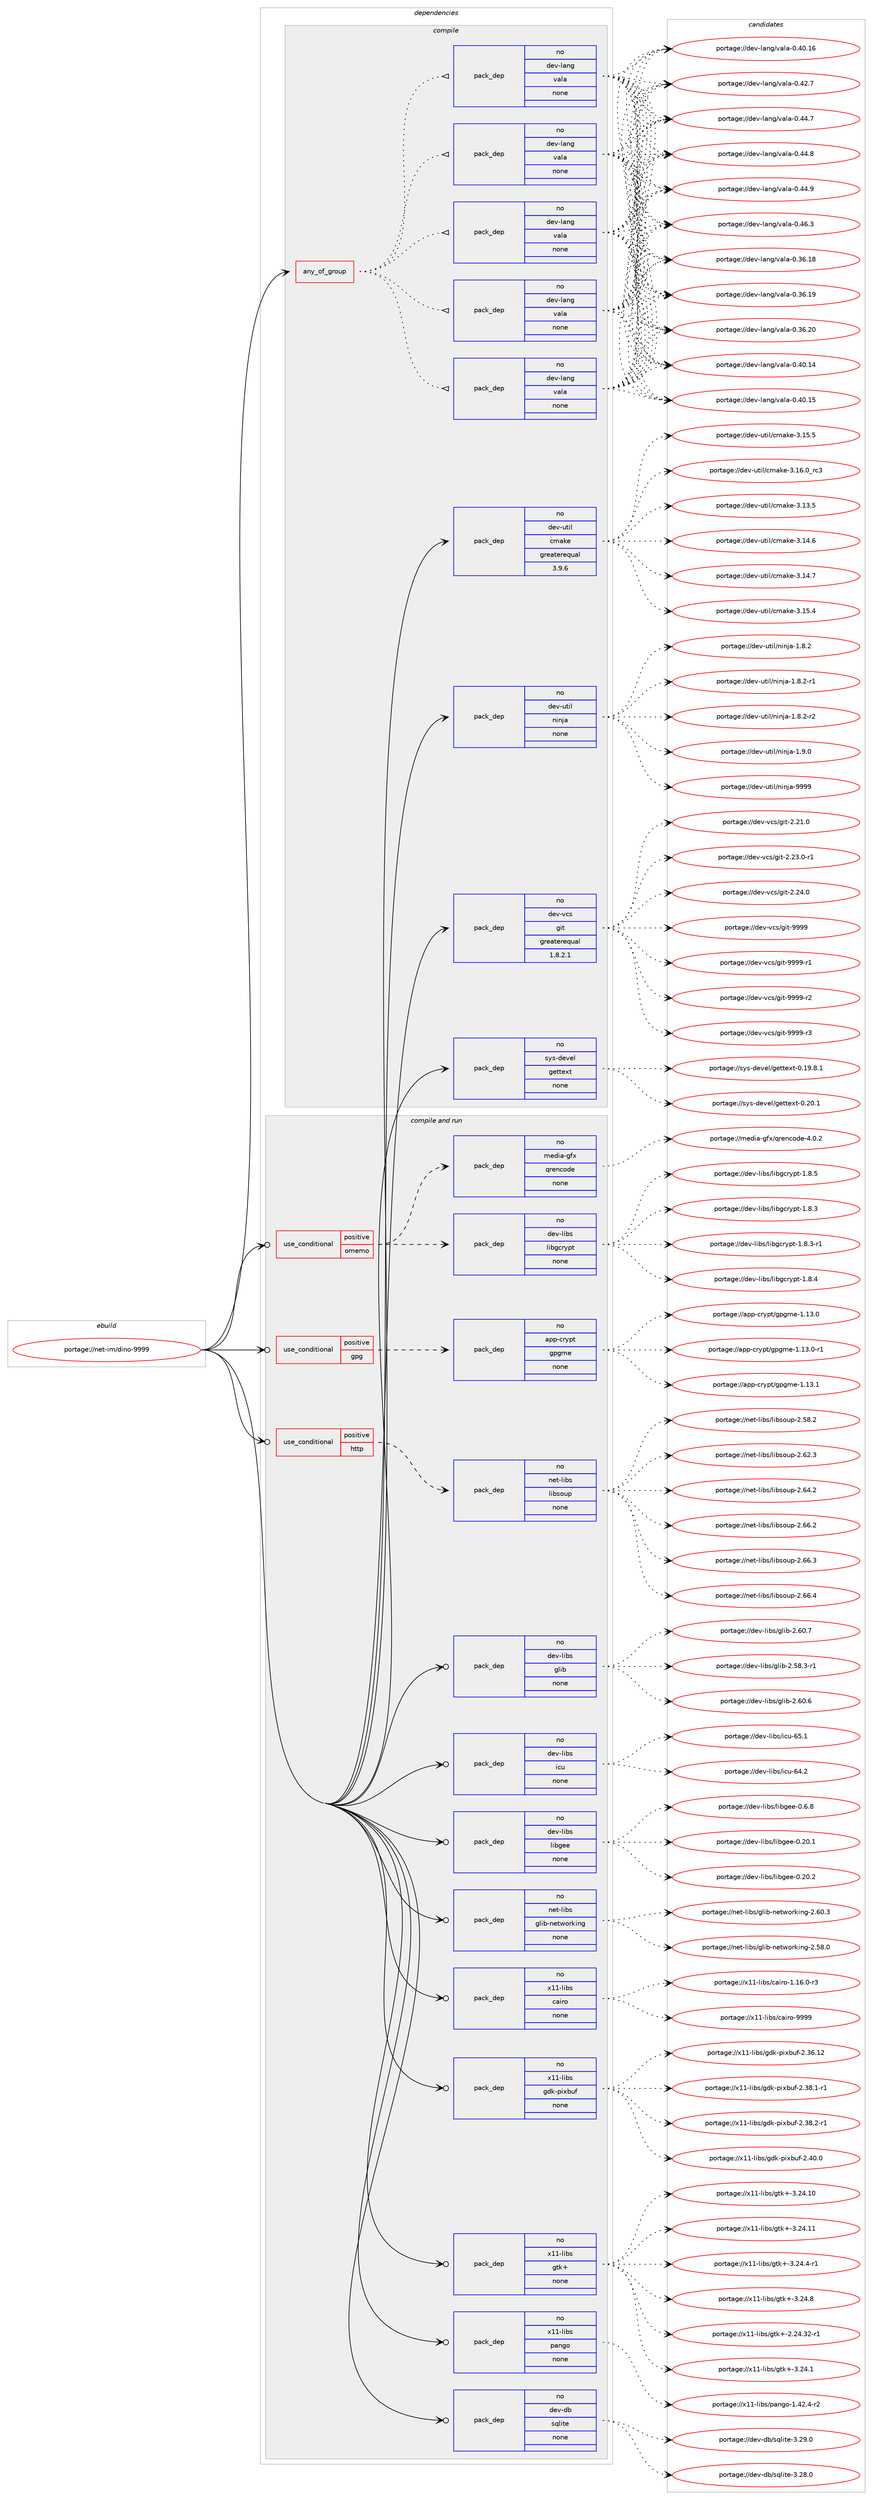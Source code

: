 digraph prolog {

# *************
# Graph options
# *************

newrank=true;
concentrate=true;
compound=true;
graph [rankdir=LR,fontname=Helvetica,fontsize=10,ranksep=1.5];#, ranksep=2.5, nodesep=0.2];
edge  [arrowhead=vee];
node  [fontname=Helvetica,fontsize=10];

# **********
# The ebuild
# **********

subgraph cluster_leftcol {
color=gray;
rank=same;
label=<<i>ebuild</i>>;
id [label="portage://net-im/dino-9999", color=red, width=4, href="../net-im/dino-9999.svg"];
}

# ****************
# The dependencies
# ****************

subgraph cluster_midcol {
color=gray;
label=<<i>dependencies</i>>;
subgraph cluster_compile {
fillcolor="#eeeeee";
style=filled;
label=<<i>compile</i>>;
subgraph any5727 {
dependency354789 [label=<<TABLE BORDER="0" CELLBORDER="1" CELLSPACING="0" CELLPADDING="4"><TR><TD CELLPADDING="10">any_of_group</TD></TR></TABLE>>, shape=none, color=red];subgraph pack260203 {
dependency354790 [label=<<TABLE BORDER="0" CELLBORDER="1" CELLSPACING="0" CELLPADDING="4" WIDTH="220"><TR><TD ROWSPAN="6" CELLPADDING="30">pack_dep</TD></TR><TR><TD WIDTH="110">no</TD></TR><TR><TD>dev-lang</TD></TR><TR><TD>vala</TD></TR><TR><TD>none</TD></TR><TR><TD></TD></TR></TABLE>>, shape=none, color=blue];
}
dependency354789:e -> dependency354790:w [weight=20,style="dotted",arrowhead="oinv"];
subgraph pack260204 {
dependency354791 [label=<<TABLE BORDER="0" CELLBORDER="1" CELLSPACING="0" CELLPADDING="4" WIDTH="220"><TR><TD ROWSPAN="6" CELLPADDING="30">pack_dep</TD></TR><TR><TD WIDTH="110">no</TD></TR><TR><TD>dev-lang</TD></TR><TR><TD>vala</TD></TR><TR><TD>none</TD></TR><TR><TD></TD></TR></TABLE>>, shape=none, color=blue];
}
dependency354789:e -> dependency354791:w [weight=20,style="dotted",arrowhead="oinv"];
subgraph pack260205 {
dependency354792 [label=<<TABLE BORDER="0" CELLBORDER="1" CELLSPACING="0" CELLPADDING="4" WIDTH="220"><TR><TD ROWSPAN="6" CELLPADDING="30">pack_dep</TD></TR><TR><TD WIDTH="110">no</TD></TR><TR><TD>dev-lang</TD></TR><TR><TD>vala</TD></TR><TR><TD>none</TD></TR><TR><TD></TD></TR></TABLE>>, shape=none, color=blue];
}
dependency354789:e -> dependency354792:w [weight=20,style="dotted",arrowhead="oinv"];
subgraph pack260206 {
dependency354793 [label=<<TABLE BORDER="0" CELLBORDER="1" CELLSPACING="0" CELLPADDING="4" WIDTH="220"><TR><TD ROWSPAN="6" CELLPADDING="30">pack_dep</TD></TR><TR><TD WIDTH="110">no</TD></TR><TR><TD>dev-lang</TD></TR><TR><TD>vala</TD></TR><TR><TD>none</TD></TR><TR><TD></TD></TR></TABLE>>, shape=none, color=blue];
}
dependency354789:e -> dependency354793:w [weight=20,style="dotted",arrowhead="oinv"];
subgraph pack260207 {
dependency354794 [label=<<TABLE BORDER="0" CELLBORDER="1" CELLSPACING="0" CELLPADDING="4" WIDTH="220"><TR><TD ROWSPAN="6" CELLPADDING="30">pack_dep</TD></TR><TR><TD WIDTH="110">no</TD></TR><TR><TD>dev-lang</TD></TR><TR><TD>vala</TD></TR><TR><TD>none</TD></TR><TR><TD></TD></TR></TABLE>>, shape=none, color=blue];
}
dependency354789:e -> dependency354794:w [weight=20,style="dotted",arrowhead="oinv"];
}
id:e -> dependency354789:w [weight=20,style="solid",arrowhead="vee"];
subgraph pack260208 {
dependency354795 [label=<<TABLE BORDER="0" CELLBORDER="1" CELLSPACING="0" CELLPADDING="4" WIDTH="220"><TR><TD ROWSPAN="6" CELLPADDING="30">pack_dep</TD></TR><TR><TD WIDTH="110">no</TD></TR><TR><TD>dev-util</TD></TR><TR><TD>cmake</TD></TR><TR><TD>greaterequal</TD></TR><TR><TD>3.9.6</TD></TR></TABLE>>, shape=none, color=blue];
}
id:e -> dependency354795:w [weight=20,style="solid",arrowhead="vee"];
subgraph pack260209 {
dependency354796 [label=<<TABLE BORDER="0" CELLBORDER="1" CELLSPACING="0" CELLPADDING="4" WIDTH="220"><TR><TD ROWSPAN="6" CELLPADDING="30">pack_dep</TD></TR><TR><TD WIDTH="110">no</TD></TR><TR><TD>dev-util</TD></TR><TR><TD>ninja</TD></TR><TR><TD>none</TD></TR><TR><TD></TD></TR></TABLE>>, shape=none, color=blue];
}
id:e -> dependency354796:w [weight=20,style="solid",arrowhead="vee"];
subgraph pack260210 {
dependency354797 [label=<<TABLE BORDER="0" CELLBORDER="1" CELLSPACING="0" CELLPADDING="4" WIDTH="220"><TR><TD ROWSPAN="6" CELLPADDING="30">pack_dep</TD></TR><TR><TD WIDTH="110">no</TD></TR><TR><TD>dev-vcs</TD></TR><TR><TD>git</TD></TR><TR><TD>greaterequal</TD></TR><TR><TD>1.8.2.1</TD></TR></TABLE>>, shape=none, color=blue];
}
id:e -> dependency354797:w [weight=20,style="solid",arrowhead="vee"];
subgraph pack260211 {
dependency354798 [label=<<TABLE BORDER="0" CELLBORDER="1" CELLSPACING="0" CELLPADDING="4" WIDTH="220"><TR><TD ROWSPAN="6" CELLPADDING="30">pack_dep</TD></TR><TR><TD WIDTH="110">no</TD></TR><TR><TD>sys-devel</TD></TR><TR><TD>gettext</TD></TR><TR><TD>none</TD></TR><TR><TD></TD></TR></TABLE>>, shape=none, color=blue];
}
id:e -> dependency354798:w [weight=20,style="solid",arrowhead="vee"];
}
subgraph cluster_compileandrun {
fillcolor="#eeeeee";
style=filled;
label=<<i>compile and run</i>>;
subgraph cond88713 {
dependency354799 [label=<<TABLE BORDER="0" CELLBORDER="1" CELLSPACING="0" CELLPADDING="4"><TR><TD ROWSPAN="3" CELLPADDING="10">use_conditional</TD></TR><TR><TD>positive</TD></TR><TR><TD>gpg</TD></TR></TABLE>>, shape=none, color=red];
subgraph pack260212 {
dependency354800 [label=<<TABLE BORDER="0" CELLBORDER="1" CELLSPACING="0" CELLPADDING="4" WIDTH="220"><TR><TD ROWSPAN="6" CELLPADDING="30">pack_dep</TD></TR><TR><TD WIDTH="110">no</TD></TR><TR><TD>app-crypt</TD></TR><TR><TD>gpgme</TD></TR><TR><TD>none</TD></TR><TR><TD></TD></TR></TABLE>>, shape=none, color=blue];
}
dependency354799:e -> dependency354800:w [weight=20,style="dashed",arrowhead="vee"];
}
id:e -> dependency354799:w [weight=20,style="solid",arrowhead="odotvee"];
subgraph cond88714 {
dependency354801 [label=<<TABLE BORDER="0" CELLBORDER="1" CELLSPACING="0" CELLPADDING="4"><TR><TD ROWSPAN="3" CELLPADDING="10">use_conditional</TD></TR><TR><TD>positive</TD></TR><TR><TD>http</TD></TR></TABLE>>, shape=none, color=red];
subgraph pack260213 {
dependency354802 [label=<<TABLE BORDER="0" CELLBORDER="1" CELLSPACING="0" CELLPADDING="4" WIDTH="220"><TR><TD ROWSPAN="6" CELLPADDING="30">pack_dep</TD></TR><TR><TD WIDTH="110">no</TD></TR><TR><TD>net-libs</TD></TR><TR><TD>libsoup</TD></TR><TR><TD>none</TD></TR><TR><TD></TD></TR></TABLE>>, shape=none, color=blue];
}
dependency354801:e -> dependency354802:w [weight=20,style="dashed",arrowhead="vee"];
}
id:e -> dependency354801:w [weight=20,style="solid",arrowhead="odotvee"];
subgraph cond88715 {
dependency354803 [label=<<TABLE BORDER="0" CELLBORDER="1" CELLSPACING="0" CELLPADDING="4"><TR><TD ROWSPAN="3" CELLPADDING="10">use_conditional</TD></TR><TR><TD>positive</TD></TR><TR><TD>omemo</TD></TR></TABLE>>, shape=none, color=red];
subgraph pack260214 {
dependency354804 [label=<<TABLE BORDER="0" CELLBORDER="1" CELLSPACING="0" CELLPADDING="4" WIDTH="220"><TR><TD ROWSPAN="6" CELLPADDING="30">pack_dep</TD></TR><TR><TD WIDTH="110">no</TD></TR><TR><TD>dev-libs</TD></TR><TR><TD>libgcrypt</TD></TR><TR><TD>none</TD></TR><TR><TD></TD></TR></TABLE>>, shape=none, color=blue];
}
dependency354803:e -> dependency354804:w [weight=20,style="dashed",arrowhead="vee"];
subgraph pack260215 {
dependency354805 [label=<<TABLE BORDER="0" CELLBORDER="1" CELLSPACING="0" CELLPADDING="4" WIDTH="220"><TR><TD ROWSPAN="6" CELLPADDING="30">pack_dep</TD></TR><TR><TD WIDTH="110">no</TD></TR><TR><TD>media-gfx</TD></TR><TR><TD>qrencode</TD></TR><TR><TD>none</TD></TR><TR><TD></TD></TR></TABLE>>, shape=none, color=blue];
}
dependency354803:e -> dependency354805:w [weight=20,style="dashed",arrowhead="vee"];
}
id:e -> dependency354803:w [weight=20,style="solid",arrowhead="odotvee"];
subgraph pack260216 {
dependency354806 [label=<<TABLE BORDER="0" CELLBORDER="1" CELLSPACING="0" CELLPADDING="4" WIDTH="220"><TR><TD ROWSPAN="6" CELLPADDING="30">pack_dep</TD></TR><TR><TD WIDTH="110">no</TD></TR><TR><TD>dev-db</TD></TR><TR><TD>sqlite</TD></TR><TR><TD>none</TD></TR><TR><TD></TD></TR></TABLE>>, shape=none, color=blue];
}
id:e -> dependency354806:w [weight=20,style="solid",arrowhead="odotvee"];
subgraph pack260217 {
dependency354807 [label=<<TABLE BORDER="0" CELLBORDER="1" CELLSPACING="0" CELLPADDING="4" WIDTH="220"><TR><TD ROWSPAN="6" CELLPADDING="30">pack_dep</TD></TR><TR><TD WIDTH="110">no</TD></TR><TR><TD>dev-libs</TD></TR><TR><TD>glib</TD></TR><TR><TD>none</TD></TR><TR><TD></TD></TR></TABLE>>, shape=none, color=blue];
}
id:e -> dependency354807:w [weight=20,style="solid",arrowhead="odotvee"];
subgraph pack260218 {
dependency354808 [label=<<TABLE BORDER="0" CELLBORDER="1" CELLSPACING="0" CELLPADDING="4" WIDTH="220"><TR><TD ROWSPAN="6" CELLPADDING="30">pack_dep</TD></TR><TR><TD WIDTH="110">no</TD></TR><TR><TD>dev-libs</TD></TR><TR><TD>icu</TD></TR><TR><TD>none</TD></TR><TR><TD></TD></TR></TABLE>>, shape=none, color=blue];
}
id:e -> dependency354808:w [weight=20,style="solid",arrowhead="odotvee"];
subgraph pack260219 {
dependency354809 [label=<<TABLE BORDER="0" CELLBORDER="1" CELLSPACING="0" CELLPADDING="4" WIDTH="220"><TR><TD ROWSPAN="6" CELLPADDING="30">pack_dep</TD></TR><TR><TD WIDTH="110">no</TD></TR><TR><TD>dev-libs</TD></TR><TR><TD>libgee</TD></TR><TR><TD>none</TD></TR><TR><TD></TD></TR></TABLE>>, shape=none, color=blue];
}
id:e -> dependency354809:w [weight=20,style="solid",arrowhead="odotvee"];
subgraph pack260220 {
dependency354810 [label=<<TABLE BORDER="0" CELLBORDER="1" CELLSPACING="0" CELLPADDING="4" WIDTH="220"><TR><TD ROWSPAN="6" CELLPADDING="30">pack_dep</TD></TR><TR><TD WIDTH="110">no</TD></TR><TR><TD>net-libs</TD></TR><TR><TD>glib-networking</TD></TR><TR><TD>none</TD></TR><TR><TD></TD></TR></TABLE>>, shape=none, color=blue];
}
id:e -> dependency354810:w [weight=20,style="solid",arrowhead="odotvee"];
subgraph pack260221 {
dependency354811 [label=<<TABLE BORDER="0" CELLBORDER="1" CELLSPACING="0" CELLPADDING="4" WIDTH="220"><TR><TD ROWSPAN="6" CELLPADDING="30">pack_dep</TD></TR><TR><TD WIDTH="110">no</TD></TR><TR><TD>x11-libs</TD></TR><TR><TD>cairo</TD></TR><TR><TD>none</TD></TR><TR><TD></TD></TR></TABLE>>, shape=none, color=blue];
}
id:e -> dependency354811:w [weight=20,style="solid",arrowhead="odotvee"];
subgraph pack260222 {
dependency354812 [label=<<TABLE BORDER="0" CELLBORDER="1" CELLSPACING="0" CELLPADDING="4" WIDTH="220"><TR><TD ROWSPAN="6" CELLPADDING="30">pack_dep</TD></TR><TR><TD WIDTH="110">no</TD></TR><TR><TD>x11-libs</TD></TR><TR><TD>gdk-pixbuf</TD></TR><TR><TD>none</TD></TR><TR><TD></TD></TR></TABLE>>, shape=none, color=blue];
}
id:e -> dependency354812:w [weight=20,style="solid",arrowhead="odotvee"];
subgraph pack260223 {
dependency354813 [label=<<TABLE BORDER="0" CELLBORDER="1" CELLSPACING="0" CELLPADDING="4" WIDTH="220"><TR><TD ROWSPAN="6" CELLPADDING="30">pack_dep</TD></TR><TR><TD WIDTH="110">no</TD></TR><TR><TD>x11-libs</TD></TR><TR><TD>gtk+</TD></TR><TR><TD>none</TD></TR><TR><TD></TD></TR></TABLE>>, shape=none, color=blue];
}
id:e -> dependency354813:w [weight=20,style="solid",arrowhead="odotvee"];
subgraph pack260224 {
dependency354814 [label=<<TABLE BORDER="0" CELLBORDER="1" CELLSPACING="0" CELLPADDING="4" WIDTH="220"><TR><TD ROWSPAN="6" CELLPADDING="30">pack_dep</TD></TR><TR><TD WIDTH="110">no</TD></TR><TR><TD>x11-libs</TD></TR><TR><TD>pango</TD></TR><TR><TD>none</TD></TR><TR><TD></TD></TR></TABLE>>, shape=none, color=blue];
}
id:e -> dependency354814:w [weight=20,style="solid",arrowhead="odotvee"];
}
subgraph cluster_run {
fillcolor="#eeeeee";
style=filled;
label=<<i>run</i>>;
}
}

# **************
# The candidates
# **************

subgraph cluster_choices {
rank=same;
color=gray;
label=<<i>candidates</i>>;

subgraph choice260203 {
color=black;
nodesep=1;
choiceportage10010111845108971101034711897108974548465154464956 [label="portage://dev-lang/vala-0.36.18", color=red, width=4,href="../dev-lang/vala-0.36.18.svg"];
choiceportage10010111845108971101034711897108974548465154464957 [label="portage://dev-lang/vala-0.36.19", color=red, width=4,href="../dev-lang/vala-0.36.19.svg"];
choiceportage10010111845108971101034711897108974548465154465048 [label="portage://dev-lang/vala-0.36.20", color=red, width=4,href="../dev-lang/vala-0.36.20.svg"];
choiceportage10010111845108971101034711897108974548465248464952 [label="portage://dev-lang/vala-0.40.14", color=red, width=4,href="../dev-lang/vala-0.40.14.svg"];
choiceportage10010111845108971101034711897108974548465248464953 [label="portage://dev-lang/vala-0.40.15", color=red, width=4,href="../dev-lang/vala-0.40.15.svg"];
choiceportage10010111845108971101034711897108974548465248464954 [label="portage://dev-lang/vala-0.40.16", color=red, width=4,href="../dev-lang/vala-0.40.16.svg"];
choiceportage100101118451089711010347118971089745484652504655 [label="portage://dev-lang/vala-0.42.7", color=red, width=4,href="../dev-lang/vala-0.42.7.svg"];
choiceportage100101118451089711010347118971089745484652524655 [label="portage://dev-lang/vala-0.44.7", color=red, width=4,href="../dev-lang/vala-0.44.7.svg"];
choiceportage100101118451089711010347118971089745484652524656 [label="portage://dev-lang/vala-0.44.8", color=red, width=4,href="../dev-lang/vala-0.44.8.svg"];
choiceportage100101118451089711010347118971089745484652524657 [label="portage://dev-lang/vala-0.44.9", color=red, width=4,href="../dev-lang/vala-0.44.9.svg"];
choiceportage100101118451089711010347118971089745484652544651 [label="portage://dev-lang/vala-0.46.3", color=red, width=4,href="../dev-lang/vala-0.46.3.svg"];
dependency354790:e -> choiceportage10010111845108971101034711897108974548465154464956:w [style=dotted,weight="100"];
dependency354790:e -> choiceportage10010111845108971101034711897108974548465154464957:w [style=dotted,weight="100"];
dependency354790:e -> choiceportage10010111845108971101034711897108974548465154465048:w [style=dotted,weight="100"];
dependency354790:e -> choiceportage10010111845108971101034711897108974548465248464952:w [style=dotted,weight="100"];
dependency354790:e -> choiceportage10010111845108971101034711897108974548465248464953:w [style=dotted,weight="100"];
dependency354790:e -> choiceportage10010111845108971101034711897108974548465248464954:w [style=dotted,weight="100"];
dependency354790:e -> choiceportage100101118451089711010347118971089745484652504655:w [style=dotted,weight="100"];
dependency354790:e -> choiceportage100101118451089711010347118971089745484652524655:w [style=dotted,weight="100"];
dependency354790:e -> choiceportage100101118451089711010347118971089745484652524656:w [style=dotted,weight="100"];
dependency354790:e -> choiceportage100101118451089711010347118971089745484652524657:w [style=dotted,weight="100"];
dependency354790:e -> choiceportage100101118451089711010347118971089745484652544651:w [style=dotted,weight="100"];
}
subgraph choice260204 {
color=black;
nodesep=1;
choiceportage10010111845108971101034711897108974548465154464956 [label="portage://dev-lang/vala-0.36.18", color=red, width=4,href="../dev-lang/vala-0.36.18.svg"];
choiceportage10010111845108971101034711897108974548465154464957 [label="portage://dev-lang/vala-0.36.19", color=red, width=4,href="../dev-lang/vala-0.36.19.svg"];
choiceportage10010111845108971101034711897108974548465154465048 [label="portage://dev-lang/vala-0.36.20", color=red, width=4,href="../dev-lang/vala-0.36.20.svg"];
choiceportage10010111845108971101034711897108974548465248464952 [label="portage://dev-lang/vala-0.40.14", color=red, width=4,href="../dev-lang/vala-0.40.14.svg"];
choiceportage10010111845108971101034711897108974548465248464953 [label="portage://dev-lang/vala-0.40.15", color=red, width=4,href="../dev-lang/vala-0.40.15.svg"];
choiceportage10010111845108971101034711897108974548465248464954 [label="portage://dev-lang/vala-0.40.16", color=red, width=4,href="../dev-lang/vala-0.40.16.svg"];
choiceportage100101118451089711010347118971089745484652504655 [label="portage://dev-lang/vala-0.42.7", color=red, width=4,href="../dev-lang/vala-0.42.7.svg"];
choiceportage100101118451089711010347118971089745484652524655 [label="portage://dev-lang/vala-0.44.7", color=red, width=4,href="../dev-lang/vala-0.44.7.svg"];
choiceportage100101118451089711010347118971089745484652524656 [label="portage://dev-lang/vala-0.44.8", color=red, width=4,href="../dev-lang/vala-0.44.8.svg"];
choiceportage100101118451089711010347118971089745484652524657 [label="portage://dev-lang/vala-0.44.9", color=red, width=4,href="../dev-lang/vala-0.44.9.svg"];
choiceportage100101118451089711010347118971089745484652544651 [label="portage://dev-lang/vala-0.46.3", color=red, width=4,href="../dev-lang/vala-0.46.3.svg"];
dependency354791:e -> choiceportage10010111845108971101034711897108974548465154464956:w [style=dotted,weight="100"];
dependency354791:e -> choiceportage10010111845108971101034711897108974548465154464957:w [style=dotted,weight="100"];
dependency354791:e -> choiceportage10010111845108971101034711897108974548465154465048:w [style=dotted,weight="100"];
dependency354791:e -> choiceportage10010111845108971101034711897108974548465248464952:w [style=dotted,weight="100"];
dependency354791:e -> choiceportage10010111845108971101034711897108974548465248464953:w [style=dotted,weight="100"];
dependency354791:e -> choiceportage10010111845108971101034711897108974548465248464954:w [style=dotted,weight="100"];
dependency354791:e -> choiceportage100101118451089711010347118971089745484652504655:w [style=dotted,weight="100"];
dependency354791:e -> choiceportage100101118451089711010347118971089745484652524655:w [style=dotted,weight="100"];
dependency354791:e -> choiceportage100101118451089711010347118971089745484652524656:w [style=dotted,weight="100"];
dependency354791:e -> choiceportage100101118451089711010347118971089745484652524657:w [style=dotted,weight="100"];
dependency354791:e -> choiceportage100101118451089711010347118971089745484652544651:w [style=dotted,weight="100"];
}
subgraph choice260205 {
color=black;
nodesep=1;
choiceportage10010111845108971101034711897108974548465154464956 [label="portage://dev-lang/vala-0.36.18", color=red, width=4,href="../dev-lang/vala-0.36.18.svg"];
choiceportage10010111845108971101034711897108974548465154464957 [label="portage://dev-lang/vala-0.36.19", color=red, width=4,href="../dev-lang/vala-0.36.19.svg"];
choiceportage10010111845108971101034711897108974548465154465048 [label="portage://dev-lang/vala-0.36.20", color=red, width=4,href="../dev-lang/vala-0.36.20.svg"];
choiceportage10010111845108971101034711897108974548465248464952 [label="portage://dev-lang/vala-0.40.14", color=red, width=4,href="../dev-lang/vala-0.40.14.svg"];
choiceportage10010111845108971101034711897108974548465248464953 [label="portage://dev-lang/vala-0.40.15", color=red, width=4,href="../dev-lang/vala-0.40.15.svg"];
choiceportage10010111845108971101034711897108974548465248464954 [label="portage://dev-lang/vala-0.40.16", color=red, width=4,href="../dev-lang/vala-0.40.16.svg"];
choiceportage100101118451089711010347118971089745484652504655 [label="portage://dev-lang/vala-0.42.7", color=red, width=4,href="../dev-lang/vala-0.42.7.svg"];
choiceportage100101118451089711010347118971089745484652524655 [label="portage://dev-lang/vala-0.44.7", color=red, width=4,href="../dev-lang/vala-0.44.7.svg"];
choiceportage100101118451089711010347118971089745484652524656 [label="portage://dev-lang/vala-0.44.8", color=red, width=4,href="../dev-lang/vala-0.44.8.svg"];
choiceportage100101118451089711010347118971089745484652524657 [label="portage://dev-lang/vala-0.44.9", color=red, width=4,href="../dev-lang/vala-0.44.9.svg"];
choiceportage100101118451089711010347118971089745484652544651 [label="portage://dev-lang/vala-0.46.3", color=red, width=4,href="../dev-lang/vala-0.46.3.svg"];
dependency354792:e -> choiceportage10010111845108971101034711897108974548465154464956:w [style=dotted,weight="100"];
dependency354792:e -> choiceportage10010111845108971101034711897108974548465154464957:w [style=dotted,weight="100"];
dependency354792:e -> choiceportage10010111845108971101034711897108974548465154465048:w [style=dotted,weight="100"];
dependency354792:e -> choiceportage10010111845108971101034711897108974548465248464952:w [style=dotted,weight="100"];
dependency354792:e -> choiceportage10010111845108971101034711897108974548465248464953:w [style=dotted,weight="100"];
dependency354792:e -> choiceportage10010111845108971101034711897108974548465248464954:w [style=dotted,weight="100"];
dependency354792:e -> choiceportage100101118451089711010347118971089745484652504655:w [style=dotted,weight="100"];
dependency354792:e -> choiceportage100101118451089711010347118971089745484652524655:w [style=dotted,weight="100"];
dependency354792:e -> choiceportage100101118451089711010347118971089745484652524656:w [style=dotted,weight="100"];
dependency354792:e -> choiceportage100101118451089711010347118971089745484652524657:w [style=dotted,weight="100"];
dependency354792:e -> choiceportage100101118451089711010347118971089745484652544651:w [style=dotted,weight="100"];
}
subgraph choice260206 {
color=black;
nodesep=1;
choiceportage10010111845108971101034711897108974548465154464956 [label="portage://dev-lang/vala-0.36.18", color=red, width=4,href="../dev-lang/vala-0.36.18.svg"];
choiceportage10010111845108971101034711897108974548465154464957 [label="portage://dev-lang/vala-0.36.19", color=red, width=4,href="../dev-lang/vala-0.36.19.svg"];
choiceportage10010111845108971101034711897108974548465154465048 [label="portage://dev-lang/vala-0.36.20", color=red, width=4,href="../dev-lang/vala-0.36.20.svg"];
choiceportage10010111845108971101034711897108974548465248464952 [label="portage://dev-lang/vala-0.40.14", color=red, width=4,href="../dev-lang/vala-0.40.14.svg"];
choiceportage10010111845108971101034711897108974548465248464953 [label="portage://dev-lang/vala-0.40.15", color=red, width=4,href="../dev-lang/vala-0.40.15.svg"];
choiceportage10010111845108971101034711897108974548465248464954 [label="portage://dev-lang/vala-0.40.16", color=red, width=4,href="../dev-lang/vala-0.40.16.svg"];
choiceportage100101118451089711010347118971089745484652504655 [label="portage://dev-lang/vala-0.42.7", color=red, width=4,href="../dev-lang/vala-0.42.7.svg"];
choiceportage100101118451089711010347118971089745484652524655 [label="portage://dev-lang/vala-0.44.7", color=red, width=4,href="../dev-lang/vala-0.44.7.svg"];
choiceportage100101118451089711010347118971089745484652524656 [label="portage://dev-lang/vala-0.44.8", color=red, width=4,href="../dev-lang/vala-0.44.8.svg"];
choiceportage100101118451089711010347118971089745484652524657 [label="portage://dev-lang/vala-0.44.9", color=red, width=4,href="../dev-lang/vala-0.44.9.svg"];
choiceportage100101118451089711010347118971089745484652544651 [label="portage://dev-lang/vala-0.46.3", color=red, width=4,href="../dev-lang/vala-0.46.3.svg"];
dependency354793:e -> choiceportage10010111845108971101034711897108974548465154464956:w [style=dotted,weight="100"];
dependency354793:e -> choiceportage10010111845108971101034711897108974548465154464957:w [style=dotted,weight="100"];
dependency354793:e -> choiceportage10010111845108971101034711897108974548465154465048:w [style=dotted,weight="100"];
dependency354793:e -> choiceportage10010111845108971101034711897108974548465248464952:w [style=dotted,weight="100"];
dependency354793:e -> choiceportage10010111845108971101034711897108974548465248464953:w [style=dotted,weight="100"];
dependency354793:e -> choiceportage10010111845108971101034711897108974548465248464954:w [style=dotted,weight="100"];
dependency354793:e -> choiceportage100101118451089711010347118971089745484652504655:w [style=dotted,weight="100"];
dependency354793:e -> choiceportage100101118451089711010347118971089745484652524655:w [style=dotted,weight="100"];
dependency354793:e -> choiceportage100101118451089711010347118971089745484652524656:w [style=dotted,weight="100"];
dependency354793:e -> choiceportage100101118451089711010347118971089745484652524657:w [style=dotted,weight="100"];
dependency354793:e -> choiceportage100101118451089711010347118971089745484652544651:w [style=dotted,weight="100"];
}
subgraph choice260207 {
color=black;
nodesep=1;
choiceportage10010111845108971101034711897108974548465154464956 [label="portage://dev-lang/vala-0.36.18", color=red, width=4,href="../dev-lang/vala-0.36.18.svg"];
choiceportage10010111845108971101034711897108974548465154464957 [label="portage://dev-lang/vala-0.36.19", color=red, width=4,href="../dev-lang/vala-0.36.19.svg"];
choiceportage10010111845108971101034711897108974548465154465048 [label="portage://dev-lang/vala-0.36.20", color=red, width=4,href="../dev-lang/vala-0.36.20.svg"];
choiceportage10010111845108971101034711897108974548465248464952 [label="portage://dev-lang/vala-0.40.14", color=red, width=4,href="../dev-lang/vala-0.40.14.svg"];
choiceportage10010111845108971101034711897108974548465248464953 [label="portage://dev-lang/vala-0.40.15", color=red, width=4,href="../dev-lang/vala-0.40.15.svg"];
choiceportage10010111845108971101034711897108974548465248464954 [label="portage://dev-lang/vala-0.40.16", color=red, width=4,href="../dev-lang/vala-0.40.16.svg"];
choiceportage100101118451089711010347118971089745484652504655 [label="portage://dev-lang/vala-0.42.7", color=red, width=4,href="../dev-lang/vala-0.42.7.svg"];
choiceportage100101118451089711010347118971089745484652524655 [label="portage://dev-lang/vala-0.44.7", color=red, width=4,href="../dev-lang/vala-0.44.7.svg"];
choiceportage100101118451089711010347118971089745484652524656 [label="portage://dev-lang/vala-0.44.8", color=red, width=4,href="../dev-lang/vala-0.44.8.svg"];
choiceportage100101118451089711010347118971089745484652524657 [label="portage://dev-lang/vala-0.44.9", color=red, width=4,href="../dev-lang/vala-0.44.9.svg"];
choiceportage100101118451089711010347118971089745484652544651 [label="portage://dev-lang/vala-0.46.3", color=red, width=4,href="../dev-lang/vala-0.46.3.svg"];
dependency354794:e -> choiceportage10010111845108971101034711897108974548465154464956:w [style=dotted,weight="100"];
dependency354794:e -> choiceportage10010111845108971101034711897108974548465154464957:w [style=dotted,weight="100"];
dependency354794:e -> choiceportage10010111845108971101034711897108974548465154465048:w [style=dotted,weight="100"];
dependency354794:e -> choiceportage10010111845108971101034711897108974548465248464952:w [style=dotted,weight="100"];
dependency354794:e -> choiceportage10010111845108971101034711897108974548465248464953:w [style=dotted,weight="100"];
dependency354794:e -> choiceportage10010111845108971101034711897108974548465248464954:w [style=dotted,weight="100"];
dependency354794:e -> choiceportage100101118451089711010347118971089745484652504655:w [style=dotted,weight="100"];
dependency354794:e -> choiceportage100101118451089711010347118971089745484652524655:w [style=dotted,weight="100"];
dependency354794:e -> choiceportage100101118451089711010347118971089745484652524656:w [style=dotted,weight="100"];
dependency354794:e -> choiceportage100101118451089711010347118971089745484652524657:w [style=dotted,weight="100"];
dependency354794:e -> choiceportage100101118451089711010347118971089745484652544651:w [style=dotted,weight="100"];
}
subgraph choice260208 {
color=black;
nodesep=1;
choiceportage1001011184511711610510847991099710710145514649514653 [label="portage://dev-util/cmake-3.13.5", color=red, width=4,href="../dev-util/cmake-3.13.5.svg"];
choiceportage1001011184511711610510847991099710710145514649524654 [label="portage://dev-util/cmake-3.14.6", color=red, width=4,href="../dev-util/cmake-3.14.6.svg"];
choiceportage1001011184511711610510847991099710710145514649524655 [label="portage://dev-util/cmake-3.14.7", color=red, width=4,href="../dev-util/cmake-3.14.7.svg"];
choiceportage1001011184511711610510847991099710710145514649534652 [label="portage://dev-util/cmake-3.15.4", color=red, width=4,href="../dev-util/cmake-3.15.4.svg"];
choiceportage1001011184511711610510847991099710710145514649534653 [label="portage://dev-util/cmake-3.15.5", color=red, width=4,href="../dev-util/cmake-3.15.5.svg"];
choiceportage1001011184511711610510847991099710710145514649544648951149951 [label="portage://dev-util/cmake-3.16.0_rc3", color=red, width=4,href="../dev-util/cmake-3.16.0_rc3.svg"];
dependency354795:e -> choiceportage1001011184511711610510847991099710710145514649514653:w [style=dotted,weight="100"];
dependency354795:e -> choiceportage1001011184511711610510847991099710710145514649524654:w [style=dotted,weight="100"];
dependency354795:e -> choiceportage1001011184511711610510847991099710710145514649524655:w [style=dotted,weight="100"];
dependency354795:e -> choiceportage1001011184511711610510847991099710710145514649534652:w [style=dotted,weight="100"];
dependency354795:e -> choiceportage1001011184511711610510847991099710710145514649534653:w [style=dotted,weight="100"];
dependency354795:e -> choiceportage1001011184511711610510847991099710710145514649544648951149951:w [style=dotted,weight="100"];
}
subgraph choice260209 {
color=black;
nodesep=1;
choiceportage100101118451171161051084711010511010697454946564650 [label="portage://dev-util/ninja-1.8.2", color=red, width=4,href="../dev-util/ninja-1.8.2.svg"];
choiceportage1001011184511711610510847110105110106974549465646504511449 [label="portage://dev-util/ninja-1.8.2-r1", color=red, width=4,href="../dev-util/ninja-1.8.2-r1.svg"];
choiceportage1001011184511711610510847110105110106974549465646504511450 [label="portage://dev-util/ninja-1.8.2-r2", color=red, width=4,href="../dev-util/ninja-1.8.2-r2.svg"];
choiceportage100101118451171161051084711010511010697454946574648 [label="portage://dev-util/ninja-1.9.0", color=red, width=4,href="../dev-util/ninja-1.9.0.svg"];
choiceportage1001011184511711610510847110105110106974557575757 [label="portage://dev-util/ninja-9999", color=red, width=4,href="../dev-util/ninja-9999.svg"];
dependency354796:e -> choiceportage100101118451171161051084711010511010697454946564650:w [style=dotted,weight="100"];
dependency354796:e -> choiceportage1001011184511711610510847110105110106974549465646504511449:w [style=dotted,weight="100"];
dependency354796:e -> choiceportage1001011184511711610510847110105110106974549465646504511450:w [style=dotted,weight="100"];
dependency354796:e -> choiceportage100101118451171161051084711010511010697454946574648:w [style=dotted,weight="100"];
dependency354796:e -> choiceportage1001011184511711610510847110105110106974557575757:w [style=dotted,weight="100"];
}
subgraph choice260210 {
color=black;
nodesep=1;
choiceportage10010111845118991154710310511645504650494648 [label="portage://dev-vcs/git-2.21.0", color=red, width=4,href="../dev-vcs/git-2.21.0.svg"];
choiceportage100101118451189911547103105116455046505146484511449 [label="portage://dev-vcs/git-2.23.0-r1", color=red, width=4,href="../dev-vcs/git-2.23.0-r1.svg"];
choiceportage10010111845118991154710310511645504650524648 [label="portage://dev-vcs/git-2.24.0", color=red, width=4,href="../dev-vcs/git-2.24.0.svg"];
choiceportage1001011184511899115471031051164557575757 [label="portage://dev-vcs/git-9999", color=red, width=4,href="../dev-vcs/git-9999.svg"];
choiceportage10010111845118991154710310511645575757574511449 [label="portage://dev-vcs/git-9999-r1", color=red, width=4,href="../dev-vcs/git-9999-r1.svg"];
choiceportage10010111845118991154710310511645575757574511450 [label="portage://dev-vcs/git-9999-r2", color=red, width=4,href="../dev-vcs/git-9999-r2.svg"];
choiceportage10010111845118991154710310511645575757574511451 [label="portage://dev-vcs/git-9999-r3", color=red, width=4,href="../dev-vcs/git-9999-r3.svg"];
dependency354797:e -> choiceportage10010111845118991154710310511645504650494648:w [style=dotted,weight="100"];
dependency354797:e -> choiceportage100101118451189911547103105116455046505146484511449:w [style=dotted,weight="100"];
dependency354797:e -> choiceportage10010111845118991154710310511645504650524648:w [style=dotted,weight="100"];
dependency354797:e -> choiceportage1001011184511899115471031051164557575757:w [style=dotted,weight="100"];
dependency354797:e -> choiceportage10010111845118991154710310511645575757574511449:w [style=dotted,weight="100"];
dependency354797:e -> choiceportage10010111845118991154710310511645575757574511450:w [style=dotted,weight="100"];
dependency354797:e -> choiceportage10010111845118991154710310511645575757574511451:w [style=dotted,weight="100"];
}
subgraph choice260211 {
color=black;
nodesep=1;
choiceportage1151211154510010111810110847103101116116101120116454846495746564649 [label="portage://sys-devel/gettext-0.19.8.1", color=red, width=4,href="../sys-devel/gettext-0.19.8.1.svg"];
choiceportage115121115451001011181011084710310111611610112011645484650484649 [label="portage://sys-devel/gettext-0.20.1", color=red, width=4,href="../sys-devel/gettext-0.20.1.svg"];
dependency354798:e -> choiceportage1151211154510010111810110847103101116116101120116454846495746564649:w [style=dotted,weight="100"];
dependency354798:e -> choiceportage115121115451001011181011084710310111611610112011645484650484649:w [style=dotted,weight="100"];
}
subgraph choice260212 {
color=black;
nodesep=1;
choiceportage9711211245991141211121164710311210310910145494649514648 [label="portage://app-crypt/gpgme-1.13.0", color=red, width=4,href="../app-crypt/gpgme-1.13.0.svg"];
choiceportage97112112459911412111211647103112103109101454946495146484511449 [label="portage://app-crypt/gpgme-1.13.0-r1", color=red, width=4,href="../app-crypt/gpgme-1.13.0-r1.svg"];
choiceportage9711211245991141211121164710311210310910145494649514649 [label="portage://app-crypt/gpgme-1.13.1", color=red, width=4,href="../app-crypt/gpgme-1.13.1.svg"];
dependency354800:e -> choiceportage9711211245991141211121164710311210310910145494649514648:w [style=dotted,weight="100"];
dependency354800:e -> choiceportage97112112459911412111211647103112103109101454946495146484511449:w [style=dotted,weight="100"];
dependency354800:e -> choiceportage9711211245991141211121164710311210310910145494649514649:w [style=dotted,weight="100"];
}
subgraph choice260213 {
color=black;
nodesep=1;
choiceportage1101011164510810598115471081059811511111711245504653564650 [label="portage://net-libs/libsoup-2.58.2", color=red, width=4,href="../net-libs/libsoup-2.58.2.svg"];
choiceportage1101011164510810598115471081059811511111711245504654504651 [label="portage://net-libs/libsoup-2.62.3", color=red, width=4,href="../net-libs/libsoup-2.62.3.svg"];
choiceportage1101011164510810598115471081059811511111711245504654524650 [label="portage://net-libs/libsoup-2.64.2", color=red, width=4,href="../net-libs/libsoup-2.64.2.svg"];
choiceportage1101011164510810598115471081059811511111711245504654544650 [label="portage://net-libs/libsoup-2.66.2", color=red, width=4,href="../net-libs/libsoup-2.66.2.svg"];
choiceportage1101011164510810598115471081059811511111711245504654544651 [label="portage://net-libs/libsoup-2.66.3", color=red, width=4,href="../net-libs/libsoup-2.66.3.svg"];
choiceportage1101011164510810598115471081059811511111711245504654544652 [label="portage://net-libs/libsoup-2.66.4", color=red, width=4,href="../net-libs/libsoup-2.66.4.svg"];
dependency354802:e -> choiceportage1101011164510810598115471081059811511111711245504653564650:w [style=dotted,weight="100"];
dependency354802:e -> choiceportage1101011164510810598115471081059811511111711245504654504651:w [style=dotted,weight="100"];
dependency354802:e -> choiceportage1101011164510810598115471081059811511111711245504654524650:w [style=dotted,weight="100"];
dependency354802:e -> choiceportage1101011164510810598115471081059811511111711245504654544650:w [style=dotted,weight="100"];
dependency354802:e -> choiceportage1101011164510810598115471081059811511111711245504654544651:w [style=dotted,weight="100"];
dependency354802:e -> choiceportage1101011164510810598115471081059811511111711245504654544652:w [style=dotted,weight="100"];
}
subgraph choice260214 {
color=black;
nodesep=1;
choiceportage1001011184510810598115471081059810399114121112116454946564651 [label="portage://dev-libs/libgcrypt-1.8.3", color=red, width=4,href="../dev-libs/libgcrypt-1.8.3.svg"];
choiceportage10010111845108105981154710810598103991141211121164549465646514511449 [label="portage://dev-libs/libgcrypt-1.8.3-r1", color=red, width=4,href="../dev-libs/libgcrypt-1.8.3-r1.svg"];
choiceportage1001011184510810598115471081059810399114121112116454946564652 [label="portage://dev-libs/libgcrypt-1.8.4", color=red, width=4,href="../dev-libs/libgcrypt-1.8.4.svg"];
choiceportage1001011184510810598115471081059810399114121112116454946564653 [label="portage://dev-libs/libgcrypt-1.8.5", color=red, width=4,href="../dev-libs/libgcrypt-1.8.5.svg"];
dependency354804:e -> choiceportage1001011184510810598115471081059810399114121112116454946564651:w [style=dotted,weight="100"];
dependency354804:e -> choiceportage10010111845108105981154710810598103991141211121164549465646514511449:w [style=dotted,weight="100"];
dependency354804:e -> choiceportage1001011184510810598115471081059810399114121112116454946564652:w [style=dotted,weight="100"];
dependency354804:e -> choiceportage1001011184510810598115471081059810399114121112116454946564653:w [style=dotted,weight="100"];
}
subgraph choice260215 {
color=black;
nodesep=1;
choiceportage10910110010597451031021204711311410111099111100101455246484650 [label="portage://media-gfx/qrencode-4.0.2", color=red, width=4,href="../media-gfx/qrencode-4.0.2.svg"];
dependency354805:e -> choiceportage10910110010597451031021204711311410111099111100101455246484650:w [style=dotted,weight="100"];
}
subgraph choice260216 {
color=black;
nodesep=1;
choiceportage10010111845100984711511310810511610145514650564648 [label="portage://dev-db/sqlite-3.28.0", color=red, width=4,href="../dev-db/sqlite-3.28.0.svg"];
choiceportage10010111845100984711511310810511610145514650574648 [label="portage://dev-db/sqlite-3.29.0", color=red, width=4,href="../dev-db/sqlite-3.29.0.svg"];
dependency354806:e -> choiceportage10010111845100984711511310810511610145514650564648:w [style=dotted,weight="100"];
dependency354806:e -> choiceportage10010111845100984711511310810511610145514650574648:w [style=dotted,weight="100"];
}
subgraph choice260217 {
color=black;
nodesep=1;
choiceportage10010111845108105981154710310810598455046535646514511449 [label="portage://dev-libs/glib-2.58.3-r1", color=red, width=4,href="../dev-libs/glib-2.58.3-r1.svg"];
choiceportage1001011184510810598115471031081059845504654484654 [label="portage://dev-libs/glib-2.60.6", color=red, width=4,href="../dev-libs/glib-2.60.6.svg"];
choiceportage1001011184510810598115471031081059845504654484655 [label="portage://dev-libs/glib-2.60.7", color=red, width=4,href="../dev-libs/glib-2.60.7.svg"];
dependency354807:e -> choiceportage10010111845108105981154710310810598455046535646514511449:w [style=dotted,weight="100"];
dependency354807:e -> choiceportage1001011184510810598115471031081059845504654484654:w [style=dotted,weight="100"];
dependency354807:e -> choiceportage1001011184510810598115471031081059845504654484655:w [style=dotted,weight="100"];
}
subgraph choice260218 {
color=black;
nodesep=1;
choiceportage100101118451081059811547105991174554524650 [label="portage://dev-libs/icu-64.2", color=red, width=4,href="../dev-libs/icu-64.2.svg"];
choiceportage100101118451081059811547105991174554534649 [label="portage://dev-libs/icu-65.1", color=red, width=4,href="../dev-libs/icu-65.1.svg"];
dependency354808:e -> choiceportage100101118451081059811547105991174554524650:w [style=dotted,weight="100"];
dependency354808:e -> choiceportage100101118451081059811547105991174554534649:w [style=dotted,weight="100"];
}
subgraph choice260219 {
color=black;
nodesep=1;
choiceportage1001011184510810598115471081059810310110145484650484649 [label="portage://dev-libs/libgee-0.20.1", color=red, width=4,href="../dev-libs/libgee-0.20.1.svg"];
choiceportage1001011184510810598115471081059810310110145484650484650 [label="portage://dev-libs/libgee-0.20.2", color=red, width=4,href="../dev-libs/libgee-0.20.2.svg"];
choiceportage10010111845108105981154710810598103101101454846544656 [label="portage://dev-libs/libgee-0.6.8", color=red, width=4,href="../dev-libs/libgee-0.6.8.svg"];
dependency354809:e -> choiceportage1001011184510810598115471081059810310110145484650484649:w [style=dotted,weight="100"];
dependency354809:e -> choiceportage1001011184510810598115471081059810310110145484650484650:w [style=dotted,weight="100"];
dependency354809:e -> choiceportage10010111845108105981154710810598103101101454846544656:w [style=dotted,weight="100"];
}
subgraph choice260220 {
color=black;
nodesep=1;
choiceportage110101116451081059811547103108105984511010111611911111410710511010345504653564648 [label="portage://net-libs/glib-networking-2.58.0", color=red, width=4,href="../net-libs/glib-networking-2.58.0.svg"];
choiceportage110101116451081059811547103108105984511010111611911111410710511010345504654484651 [label="portage://net-libs/glib-networking-2.60.3", color=red, width=4,href="../net-libs/glib-networking-2.60.3.svg"];
dependency354810:e -> choiceportage110101116451081059811547103108105984511010111611911111410710511010345504653564648:w [style=dotted,weight="100"];
dependency354810:e -> choiceportage110101116451081059811547103108105984511010111611911111410710511010345504654484651:w [style=dotted,weight="100"];
}
subgraph choice260221 {
color=black;
nodesep=1;
choiceportage12049494510810598115479997105114111454946495446484511451 [label="portage://x11-libs/cairo-1.16.0-r3", color=red, width=4,href="../x11-libs/cairo-1.16.0-r3.svg"];
choiceportage120494945108105981154799971051141114557575757 [label="portage://x11-libs/cairo-9999", color=red, width=4,href="../x11-libs/cairo-9999.svg"];
dependency354811:e -> choiceportage12049494510810598115479997105114111454946495446484511451:w [style=dotted,weight="100"];
dependency354811:e -> choiceportage120494945108105981154799971051141114557575757:w [style=dotted,weight="100"];
}
subgraph choice260222 {
color=black;
nodesep=1;
choiceportage120494945108105981154710310010745112105120981171024550465154464950 [label="portage://x11-libs/gdk-pixbuf-2.36.12", color=red, width=4,href="../x11-libs/gdk-pixbuf-2.36.12.svg"];
choiceportage12049494510810598115471031001074511210512098117102455046515646494511449 [label="portage://x11-libs/gdk-pixbuf-2.38.1-r1", color=red, width=4,href="../x11-libs/gdk-pixbuf-2.38.1-r1.svg"];
choiceportage12049494510810598115471031001074511210512098117102455046515646504511449 [label="portage://x11-libs/gdk-pixbuf-2.38.2-r1", color=red, width=4,href="../x11-libs/gdk-pixbuf-2.38.2-r1.svg"];
choiceportage1204949451081059811547103100107451121051209811710245504652484648 [label="portage://x11-libs/gdk-pixbuf-2.40.0", color=red, width=4,href="../x11-libs/gdk-pixbuf-2.40.0.svg"];
dependency354812:e -> choiceportage120494945108105981154710310010745112105120981171024550465154464950:w [style=dotted,weight="100"];
dependency354812:e -> choiceportage12049494510810598115471031001074511210512098117102455046515646494511449:w [style=dotted,weight="100"];
dependency354812:e -> choiceportage12049494510810598115471031001074511210512098117102455046515646504511449:w [style=dotted,weight="100"];
dependency354812:e -> choiceportage1204949451081059811547103100107451121051209811710245504652484648:w [style=dotted,weight="100"];
}
subgraph choice260223 {
color=black;
nodesep=1;
choiceportage12049494510810598115471031161074345504650524651504511449 [label="portage://x11-libs/gtk+-2.24.32-r1", color=red, width=4,href="../x11-libs/gtk+-2.24.32-r1.svg"];
choiceportage12049494510810598115471031161074345514650524649 [label="portage://x11-libs/gtk+-3.24.1", color=red, width=4,href="../x11-libs/gtk+-3.24.1.svg"];
choiceportage1204949451081059811547103116107434551465052464948 [label="portage://x11-libs/gtk+-3.24.10", color=red, width=4,href="../x11-libs/gtk+-3.24.10.svg"];
choiceportage1204949451081059811547103116107434551465052464949 [label="portage://x11-libs/gtk+-3.24.11", color=red, width=4,href="../x11-libs/gtk+-3.24.11.svg"];
choiceportage120494945108105981154710311610743455146505246524511449 [label="portage://x11-libs/gtk+-3.24.4-r1", color=red, width=4,href="../x11-libs/gtk+-3.24.4-r1.svg"];
choiceportage12049494510810598115471031161074345514650524656 [label="portage://x11-libs/gtk+-3.24.8", color=red, width=4,href="../x11-libs/gtk+-3.24.8.svg"];
dependency354813:e -> choiceportage12049494510810598115471031161074345504650524651504511449:w [style=dotted,weight="100"];
dependency354813:e -> choiceportage12049494510810598115471031161074345514650524649:w [style=dotted,weight="100"];
dependency354813:e -> choiceportage1204949451081059811547103116107434551465052464948:w [style=dotted,weight="100"];
dependency354813:e -> choiceportage1204949451081059811547103116107434551465052464949:w [style=dotted,weight="100"];
dependency354813:e -> choiceportage120494945108105981154710311610743455146505246524511449:w [style=dotted,weight="100"];
dependency354813:e -> choiceportage12049494510810598115471031161074345514650524656:w [style=dotted,weight="100"];
}
subgraph choice260224 {
color=black;
nodesep=1;
choiceportage120494945108105981154711297110103111454946525046524511450 [label="portage://x11-libs/pango-1.42.4-r2", color=red, width=4,href="../x11-libs/pango-1.42.4-r2.svg"];
dependency354814:e -> choiceportage120494945108105981154711297110103111454946525046524511450:w [style=dotted,weight="100"];
}
}

}
